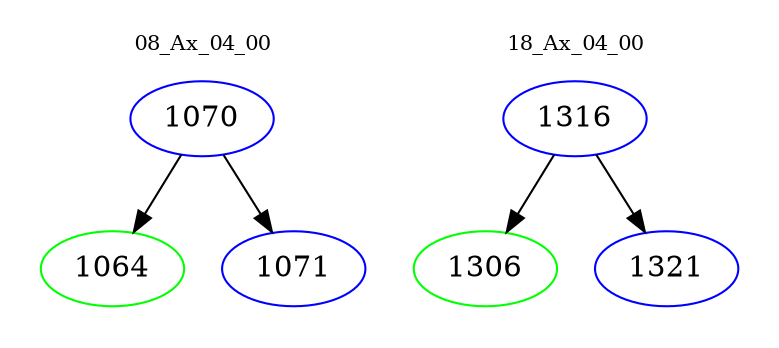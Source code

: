 digraph{
subgraph cluster_0 {
color = white
label = "08_Ax_04_00";
fontsize=10;
T0_1070 [label="1070", color="blue"]
T0_1070 -> T0_1064 [color="black"]
T0_1064 [label="1064", color="green"]
T0_1070 -> T0_1071 [color="black"]
T0_1071 [label="1071", color="blue"]
}
subgraph cluster_1 {
color = white
label = "18_Ax_04_00";
fontsize=10;
T1_1316 [label="1316", color="blue"]
T1_1316 -> T1_1306 [color="black"]
T1_1306 [label="1306", color="green"]
T1_1316 -> T1_1321 [color="black"]
T1_1321 [label="1321", color="blue"]
}
}
